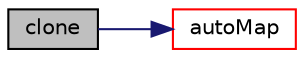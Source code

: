 digraph "clone"
{
  bgcolor="transparent";
  edge [fontname="Helvetica",fontsize="10",labelfontname="Helvetica",labelfontsize="10"];
  node [fontname="Helvetica",fontsize="10",shape=record];
  rankdir="LR";
  Node118 [label="clone",height=0.2,width=0.4,color="black", fillcolor="grey75", style="filled", fontcolor="black"];
  Node118 -> Node119 [color="midnightblue",fontsize="10",style="solid",fontname="Helvetica"];
  Node119 [label="autoMap",height=0.2,width=0.4,color="red",URL="$a22817.html#a14e8e75907d10256d8a4ab61520e7e08",tooltip="Map (and resize as needed) from self given a mapping object. "];
}
